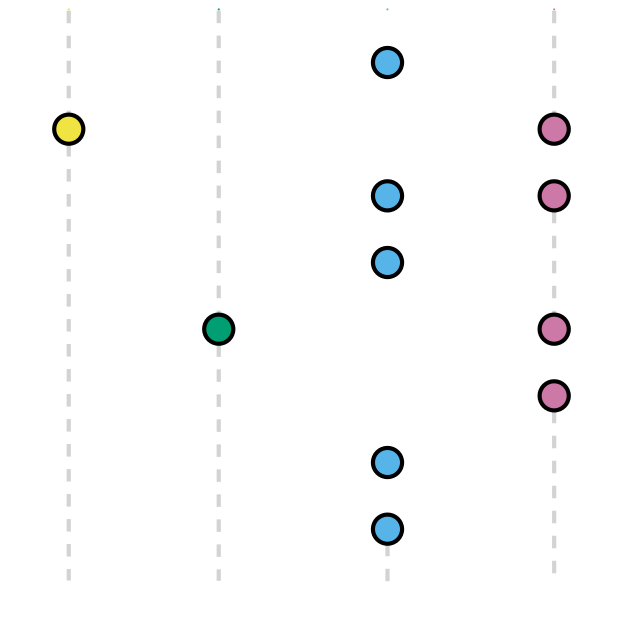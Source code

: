 digraph git_no_ff {
    rankdir="TB"
    nodesep=0.2
    ranksep=0.25
    outputorder=edgesfirst

    bgcolor = transparent

    // Global settings
    node [
        style=filled
        color="black"
        fontname="Inconsolata"
        fontcolor=black
    ]
    edge [
        arrowhead = vee
        color = white
        penwidth = 2
    ]

    // Branch label nodes
    node [
        fixedsize = false
        penwidth = 0
        fillcolor = none
        shape = none
        width = 0
        height = 0
        margin = "0.05"
    ]
    subgraph {
        rank=sink
        me [
            group = "main"
            label = "dev/gfdl"
            fontcolor = white
        ]
    }
    subgraph {
        rank=sink
        ae [
            group = "a"
            label = "user/a"
            fontcolor = white
        ]
    }
    subgraph {
        rank=sink
        be [
            group = "b"
            label = "user/b"
            fontcolor = white
        ]
    }
    subgraph {
        rank=sink
        ce [
            group = "c"
            label = "user/c"
            fontcolor = white
        ]
    }

    // Commit nodes
    node [
        width=0.2
        height=0.2
        label=""
        shape=circle
        penwidth=2
    ]

    // main branch
    node [
        group="main"
        fillcolor="#56B4E9"
    ]
    m1 -> m2 -> m3 -> m4 -> m5
    subgraph {
        rank=source
        ms [label="", width=0, height=0, penwidth=0]
    }
    ms -> m1
    m5 -> me [color="lightgray", style=dashed, arrowhead=none]

    // user A
    node [
        group="a"
        fillcolor="#CC79A7"
    ]
    a1 -> a2
    a3 -> a4
    subgraph {
        rank=source
        as [label="", width=0, height=0, penwidth=0]
    }
    as -> a1 [color="lightgray", style=dashed, arrowhead=none]
    a2 -> a3 [color="lightgray", style=dashed, arrowhead=none]
    a4 -> ae [color="lightgray", style=dashed, arrowhead=none]

    // user B
    node [
        group="b"
        //fillcolor="#009E73"
        fillcolor="#F0E442" 
    ]
    b1
    subgraph {
        rank=source
        bs [label="", width=0, height=0, penwidth=0]
    }
    bs -> b1 -> be [color="lightgray", style=dashed, arrowhead=none]

    // user C
    node [
        group="c"
        fillcolor = "#009E73"
    ]
    c1
    subgraph {
        rank=source
        cs [label="", width=0, height=0, penwidth=0]
    }
    cs -> c1 -> ce [color="lightgray", style=dashed, arrowhead=none]

    // Branch interactions
    m1 -> a1
    m1 -> b1

    a2 -> m3
    a4 -> m4

    m2 -> c1
    m3 -> a3

    b1 -> m2
    
    c1 -> m5 
}
